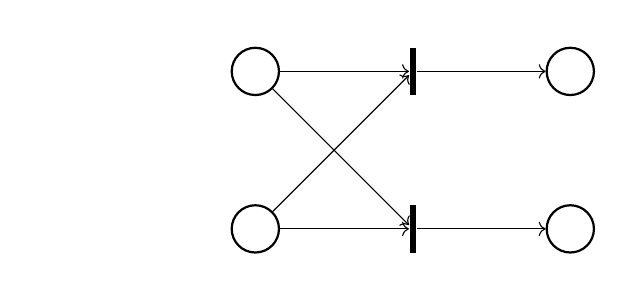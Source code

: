 \usetikzlibrary{positioning,fit,backgrounds,arrows,shapes,automata,petri,calc,bending}
\tikzset{
    place/.style={
        circle,
        thick,
        minimum size=6mm,
                draw
    },
    transitionV/.style={
        rectangle,
        thick,
        fill=black,
        minimum height=6mm,
        inner xsep=1pt
    }
}
\begin{tikzpicture}[]
%\draw[gray!30] (0,-3) grid (12,3);
%\node[gray!50] at (0,0) {0};

\node [place,colored tokens={},label=above:$$] (p1) at (0,2){};
\node [place,colored tokens={},label=above:$$] (p2) at (0,0){};
\node [place,colored tokens={},label=above:$$] (p3) at (4,2){};
\node [place,colored tokens={},label=above:$$] (p4) at (4,0){};

\node [transitionV,label=above:$$] (t1) at (2,2){};
\node [transitionV,label=above:$$] (t2) at (2,0){};

\draw (p1) edge[->] node[below] {$$} (t1);
\draw (t1) edge[->] node[below] {$$} (p3);
\draw (p2) edge[->] node[below] {$$} (t2);
\draw (t2) edge[->] node[below] {$$} (p4);
\draw (p2) edge[->] node[below] {$$} (t1);
\draw (p1) edge[->] node[below] {$$} (t2);


\end{tikzpicture}